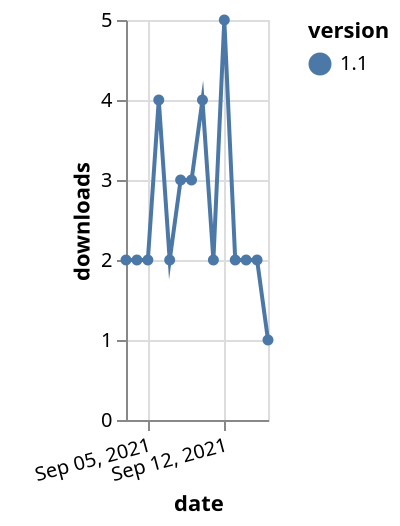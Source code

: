 {"$schema": "https://vega.github.io/schema/vega-lite/v5.json", "description": "A simple bar chart with embedded data.", "data": {"values": [{"date": "2021-09-03", "total": 2920, "delta": 2, "version": "1.1"}, {"date": "2021-09-04", "total": 2922, "delta": 2, "version": "1.1"}, {"date": "2021-09-05", "total": 2924, "delta": 2, "version": "1.1"}, {"date": "2021-09-06", "total": 2928, "delta": 4, "version": "1.1"}, {"date": "2021-09-07", "total": 2930, "delta": 2, "version": "1.1"}, {"date": "2021-09-08", "total": 2933, "delta": 3, "version": "1.1"}, {"date": "2021-09-09", "total": 2936, "delta": 3, "version": "1.1"}, {"date": "2021-09-10", "total": 2940, "delta": 4, "version": "1.1"}, {"date": "2021-09-11", "total": 2942, "delta": 2, "version": "1.1"}, {"date": "2021-09-12", "total": 2947, "delta": 5, "version": "1.1"}, {"date": "2021-09-13", "total": 2949, "delta": 2, "version": "1.1"}, {"date": "2021-09-14", "total": 2951, "delta": 2, "version": "1.1"}, {"date": "2021-09-15", "total": 2953, "delta": 2, "version": "1.1"}, {"date": "2021-09-16", "total": 2954, "delta": 1, "version": "1.1"}]}, "width": "container", "mark": {"type": "line", "point": {"filled": true}}, "encoding": {"x": {"field": "date", "type": "temporal", "timeUnit": "yearmonthdate", "title": "date", "axis": {"labelAngle": -15}}, "y": {"field": "delta", "type": "quantitative", "title": "downloads"}, "color": {"field": "version", "type": "nominal"}, "tooltip": {"field": "delta"}}}